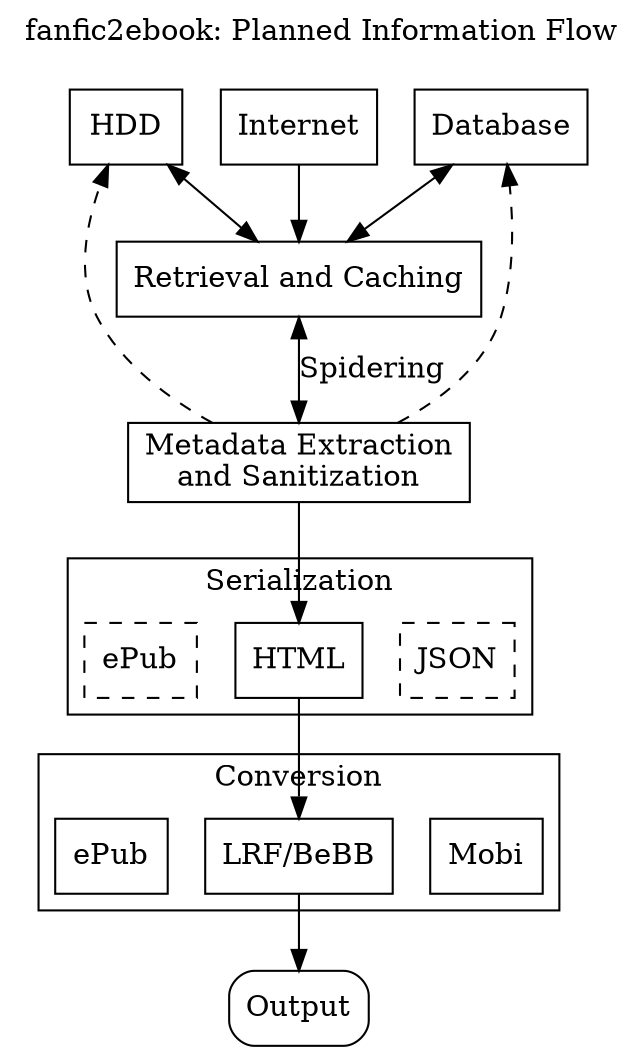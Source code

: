 /* TODO: Figure out how to make the arrows go to the clusters, rather than
 * their contents. */

digraph G {
    labelloc=t;
    node [shape=box];

    subgraph cluster_sources {
        style=invisible;
        db [label="Database"];
        internet [label="Internet"];
        hdd [label="HDD"];
    }

    retrieval [label="Retrieval and Caching"];
    parsing [label="Metadata Extraction\nand Sanitization"];

    subgraph cluster_serialization {
        label = "Serialization";
        ser_json [label="JSON",style=dashed];
        ser_html [label="HTML"];
        ser_epub [label="ePub",style=dashed];
    }

    subgraph cluster_conversion {
        label = "Conversion";
        conv_mobi  [label="Mobi"];
        conv_lrf  [label="LRF/BeBB"];
        conv_epub [label="ePub"];
    }

    output [label="Output",style=rounded];

    internet -> retrieval;
    hdd -> retrieval [dir=both];
    db -> retrieval [dir=both];
    retrieval -> parsing [dir=both,label="Spidering"];
    parsing -> hdd [style=dashed];
    parsing -> db [style=dashed];
    parsing -> ser_html;
    ser_html -> conv_lrf;
    conv_lrf -> output;

    label="fanfic2ebook: Planned Information Flow";
}
